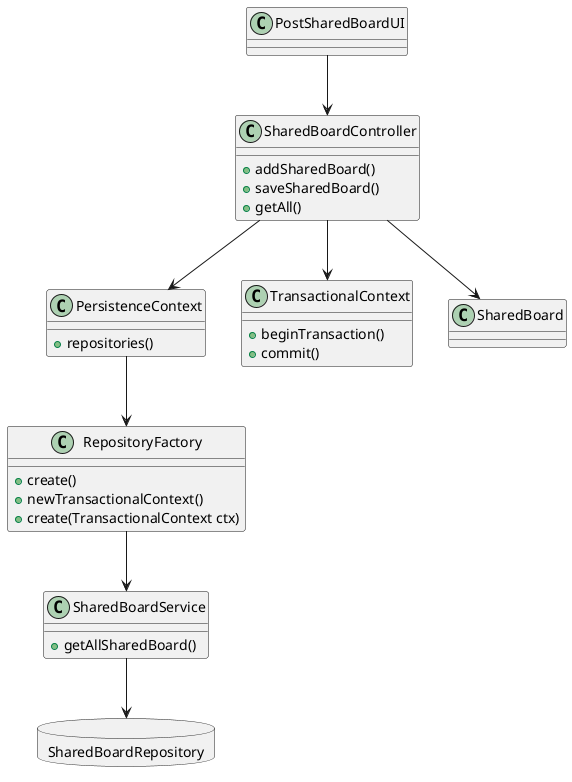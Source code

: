 @startuml
'https://plantuml.com/class-diagram

class PostSharedBoardUI{
}

class SharedBoardController{
+addSharedBoard()
+saveSharedBoard()
+getAll()
}

class SharedBoardService{
+getAllSharedBoard()
}


class PersistenceContext{
+repositories()
}

class RepositoryFactory{
+create()
+newTransactionalContext()
+create(TransactionalContext ctx)
}

database SharedBoardRepository{
}

class TransactionalContext{
+beginTransaction()
+commit()
}

class SharedBoard{
}


PostSharedBoardUI --> SharedBoardController
SharedBoardController-->PersistenceContext
SharedBoardController-->TransactionalContext

SharedBoardService --> SharedBoardRepository
SharedBoardController --> SharedBoard

PersistenceContext-->RepositoryFactory

RepositoryFactory-->SharedBoardService
@enduml